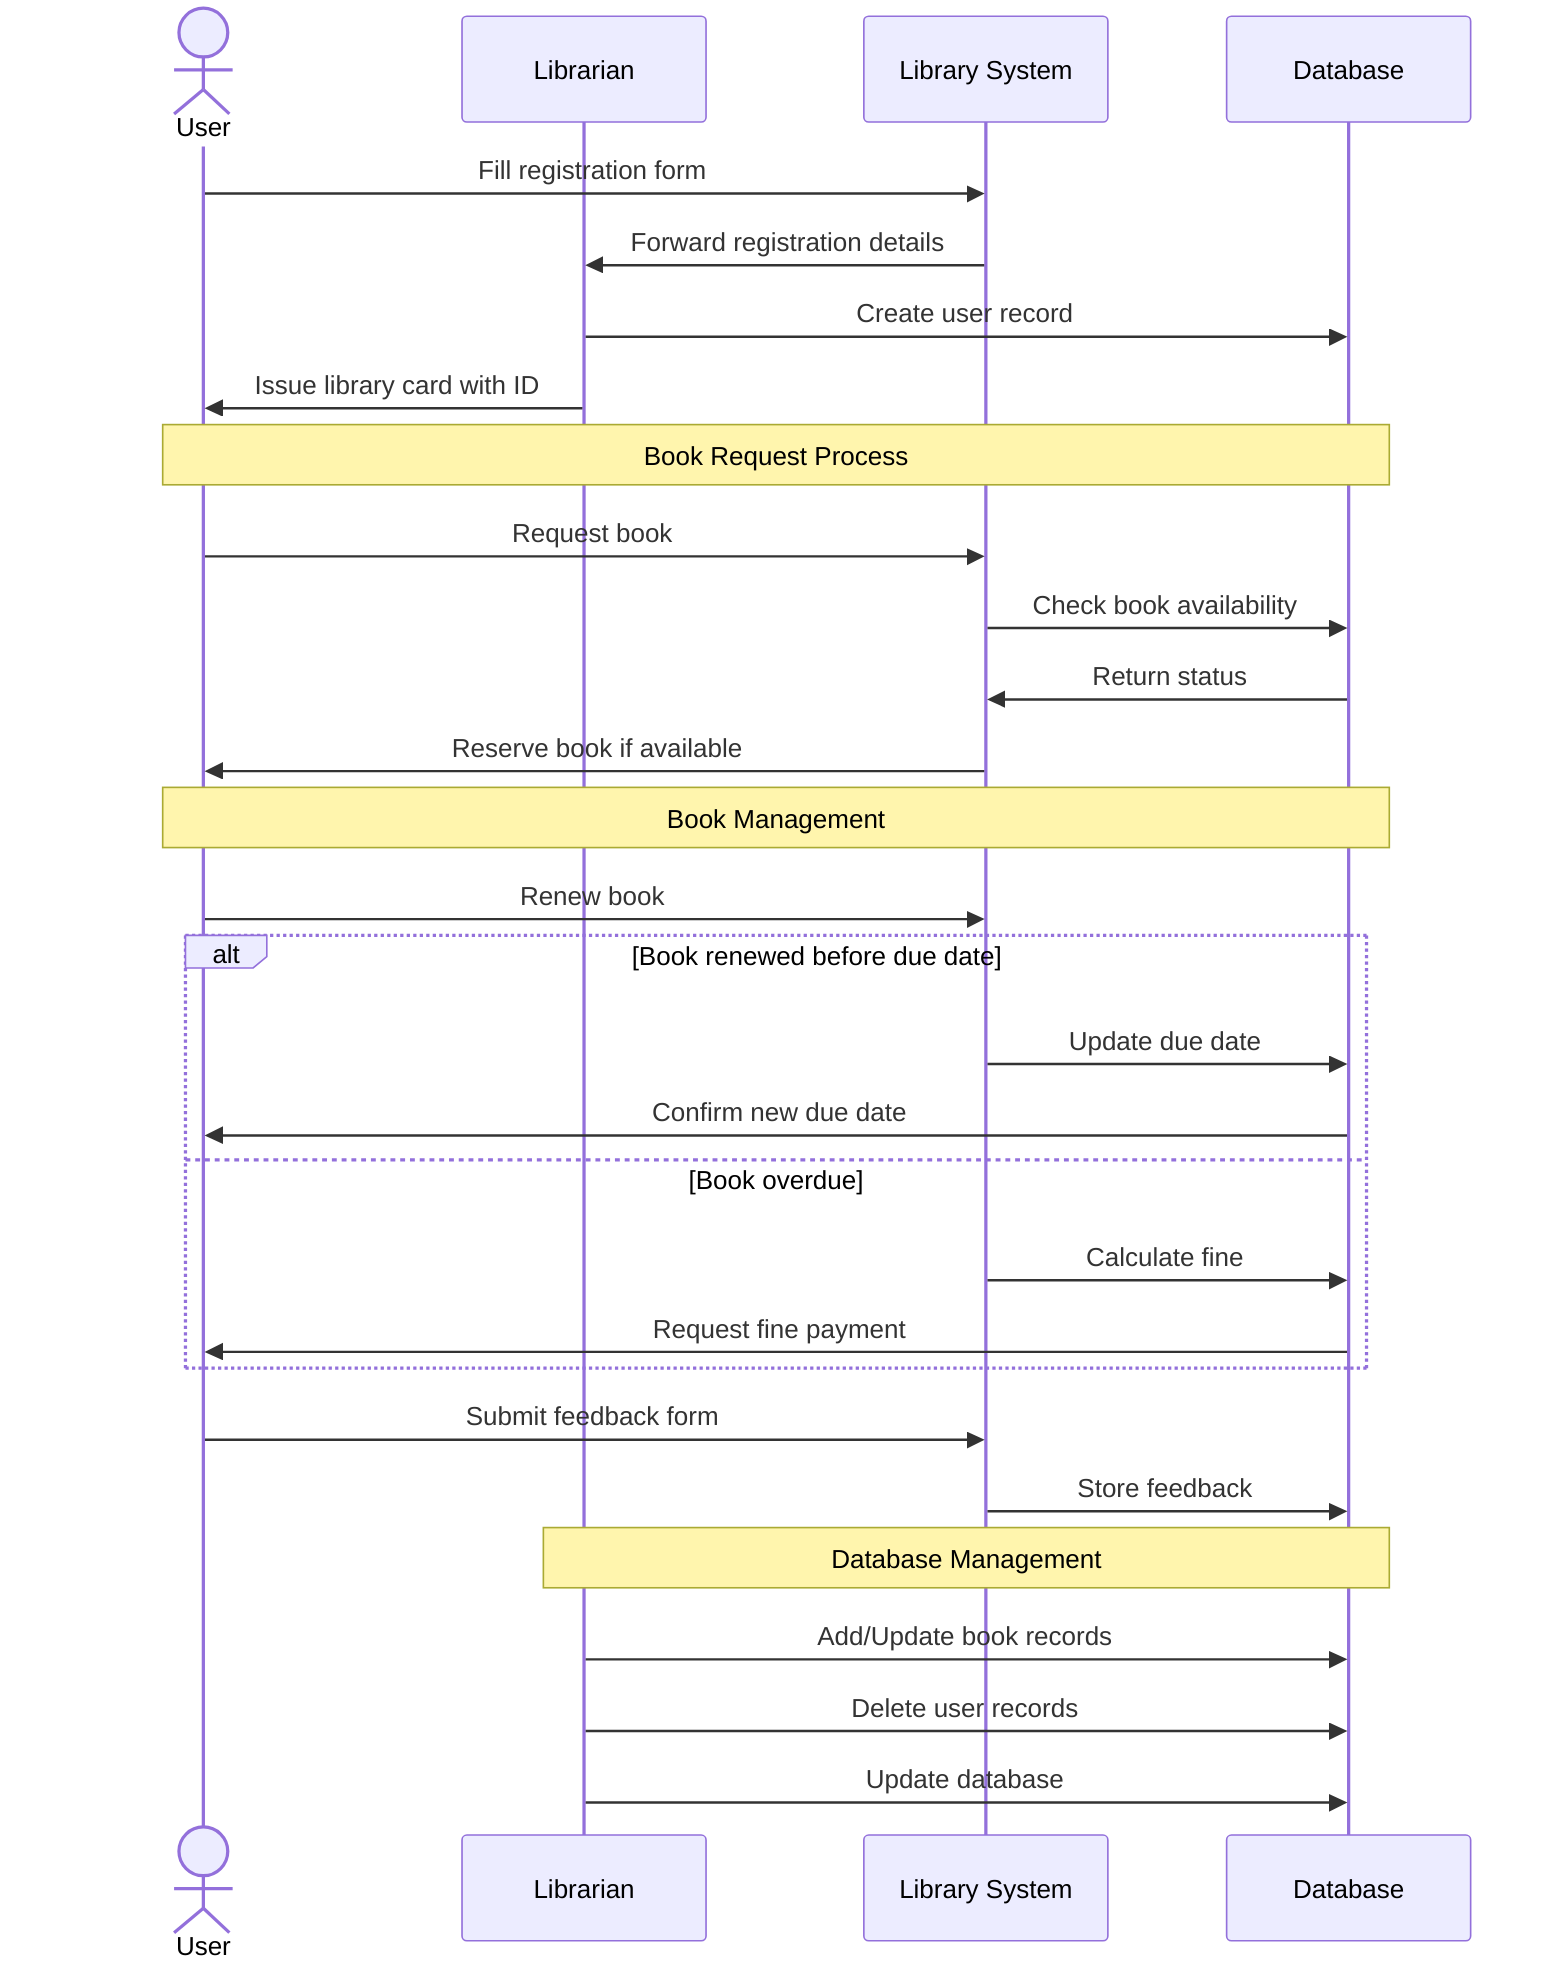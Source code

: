 sequenceDiagram
    actor User
    participant Librarian
    participant System as Library System
    participant DB as Database

    User->>System: Fill registration form
    System->>Librarian: Forward registration details
    Librarian->>DB: Create user record
    Librarian->>User: Issue library card with ID
    
    Note over User,DB: Book Request Process
    User->>System: Request book
    System->>DB: Check book availability
    DB->>System: Return status
    System->>User: Reserve book if available
    
    Note over User,DB: Book Management
    User->>System: Renew book
    alt Book renewed before due date
        System->>DB: Update due date
        DB->>User: Confirm new due date
    else Book overdue
        System->>DB: Calculate fine
        DB->>User: Request fine payment
    end
    
    User->>System: Submit feedback form
    System->>DB: Store feedback
    
    Note over Librarian,DB: Database Management
    Librarian->>DB: Add/Update book records
    Librarian->>DB: Delete user records
    Librarian->>DB: Update database
